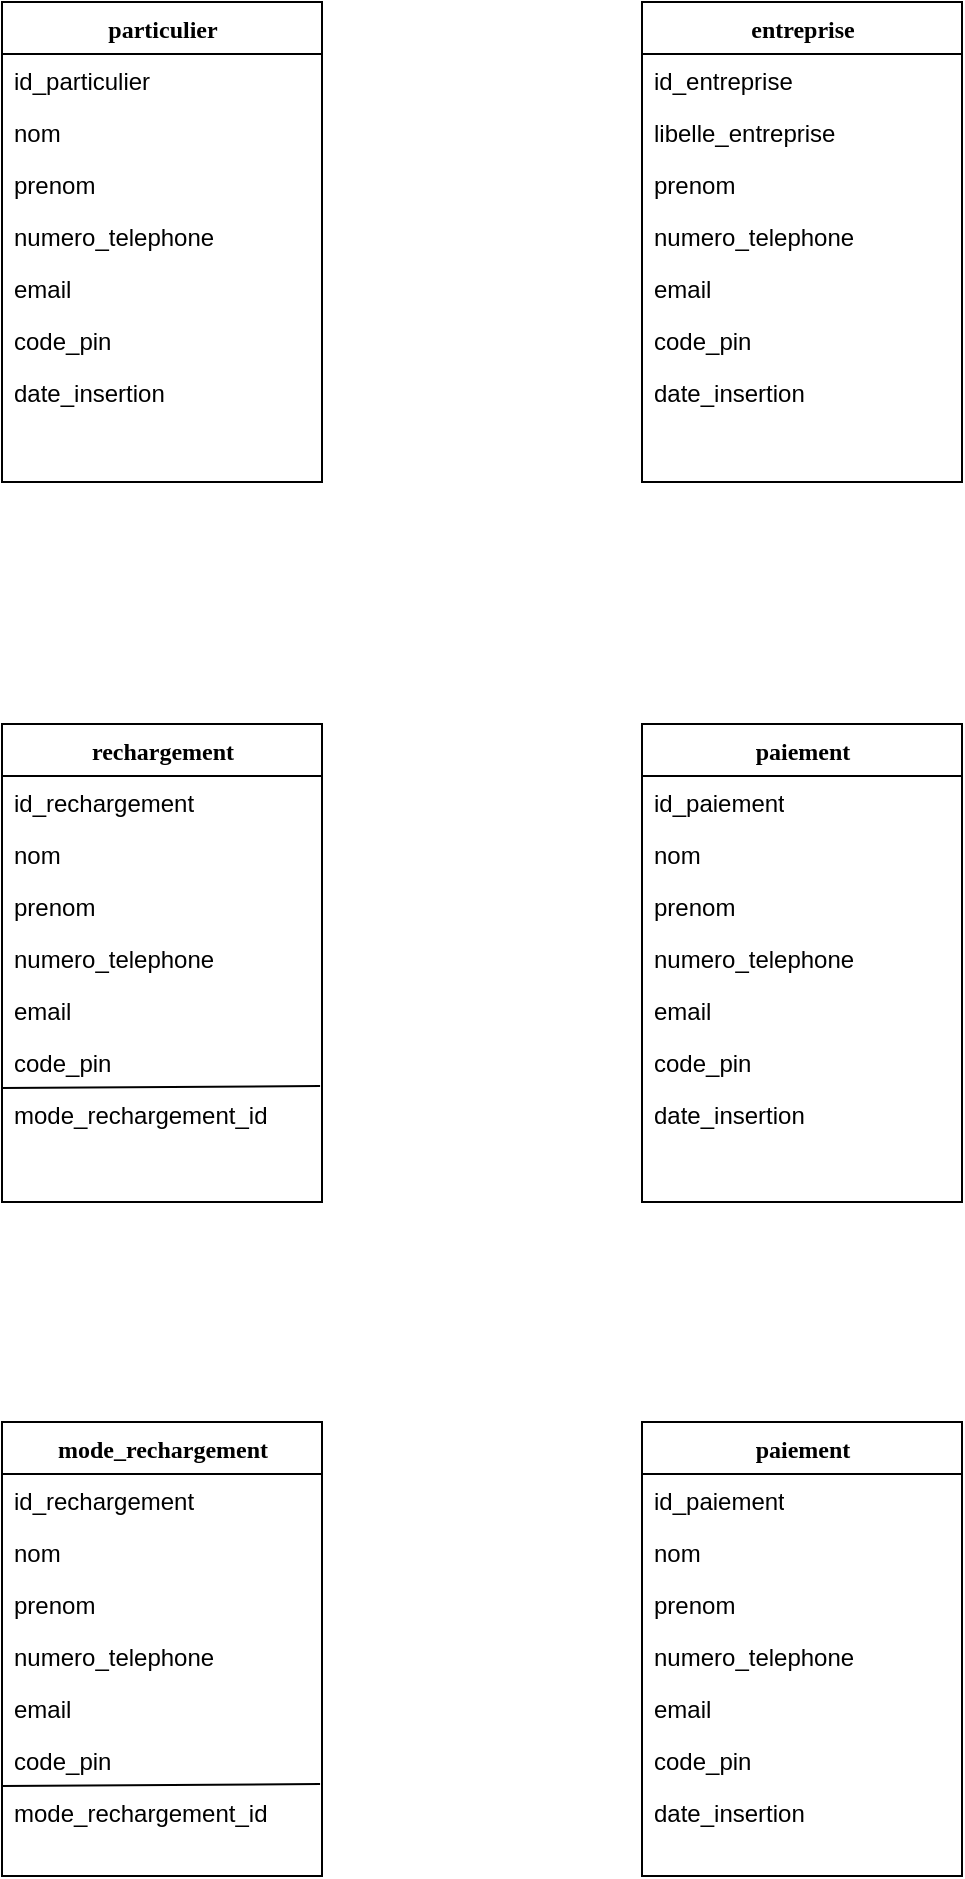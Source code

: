 <mxfile version="20.0.3" type="github">
  <diagram name="Page-1" id="9f46799a-70d6-7492-0946-bef42562c5a5">
    <mxGraphModel dx="1185" dy="662" grid="1" gridSize="10" guides="1" tooltips="1" connect="1" arrows="1" fold="1" page="1" pageScale="1" pageWidth="1700" pageHeight="1100" background="none" math="0" shadow="0">
      <root>
        <mxCell id="0" />
        <mxCell id="1" parent="0" />
        <mxCell id="78961159f06e98e8-17" value="particulier" style="swimlane;html=1;fontStyle=1;align=center;verticalAlign=top;childLayout=stackLayout;horizontal=1;startSize=26;horizontalStack=0;resizeParent=1;resizeLast=0;collapsible=1;marginBottom=0;swimlaneFillColor=#ffffff;rounded=0;shadow=0;comic=0;labelBackgroundColor=none;strokeWidth=1;fillColor=none;fontFamily=Verdana;fontSize=12" parent="1" vertex="1">
          <mxGeometry x="80" y="80" width="160" height="240" as="geometry" />
        </mxCell>
        <mxCell id="78961159f06e98e8-21" value="id_particulier&lt;br&gt;" style="text;html=1;strokeColor=none;fillColor=none;align=left;verticalAlign=top;spacingLeft=4;spacingRight=4;whiteSpace=wrap;overflow=hidden;rotatable=0;points=[[0,0.5],[1,0.5]];portConstraint=eastwest;" parent="78961159f06e98e8-17" vertex="1">
          <mxGeometry y="26" width="160" height="26" as="geometry" />
        </mxCell>
        <mxCell id="78961159f06e98e8-23" value="nom&lt;br&gt;" style="text;html=1;strokeColor=none;fillColor=none;align=left;verticalAlign=top;spacingLeft=4;spacingRight=4;whiteSpace=wrap;overflow=hidden;rotatable=0;points=[[0,0.5],[1,0.5]];portConstraint=eastwest;" parent="78961159f06e98e8-17" vertex="1">
          <mxGeometry y="52" width="160" height="26" as="geometry" />
        </mxCell>
        <mxCell id="78961159f06e98e8-25" value="prenom&lt;br&gt;" style="text;html=1;strokeColor=none;fillColor=none;align=left;verticalAlign=top;spacingLeft=4;spacingRight=4;whiteSpace=wrap;overflow=hidden;rotatable=0;points=[[0,0.5],[1,0.5]];portConstraint=eastwest;" parent="78961159f06e98e8-17" vertex="1">
          <mxGeometry y="78" width="160" height="26" as="geometry" />
        </mxCell>
        <mxCell id="78961159f06e98e8-26" value="numero_telephone" style="text;html=1;strokeColor=none;fillColor=none;align=left;verticalAlign=top;spacingLeft=4;spacingRight=4;whiteSpace=wrap;overflow=hidden;rotatable=0;points=[[0,0.5],[1,0.5]];portConstraint=eastwest;" parent="78961159f06e98e8-17" vertex="1">
          <mxGeometry y="104" width="160" height="26" as="geometry" />
        </mxCell>
        <mxCell id="78961159f06e98e8-24" value="email" style="text;html=1;strokeColor=none;fillColor=none;align=left;verticalAlign=top;spacingLeft=4;spacingRight=4;whiteSpace=wrap;overflow=hidden;rotatable=0;points=[[0,0.5],[1,0.5]];portConstraint=eastwest;" parent="78961159f06e98e8-17" vertex="1">
          <mxGeometry y="130" width="160" height="26" as="geometry" />
        </mxCell>
        <mxCell id="0GM9AFThpSFAm7wlN8kI-1" value="code_pin" style="text;html=1;strokeColor=none;fillColor=none;align=left;verticalAlign=top;spacingLeft=4;spacingRight=4;whiteSpace=wrap;overflow=hidden;rotatable=0;points=[[0,0.5],[1,0.5]];portConstraint=eastwest;" vertex="1" parent="78961159f06e98e8-17">
          <mxGeometry y="156" width="160" height="26" as="geometry" />
        </mxCell>
        <mxCell id="0GM9AFThpSFAm7wlN8kI-2" value="date_insertion&lt;br&gt;" style="text;html=1;strokeColor=none;fillColor=none;align=left;verticalAlign=top;spacingLeft=4;spacingRight=4;whiteSpace=wrap;overflow=hidden;rotatable=0;points=[[0,0.5],[1,0.5]];portConstraint=eastwest;" vertex="1" parent="78961159f06e98e8-17">
          <mxGeometry y="182" width="160" height="26" as="geometry" />
        </mxCell>
        <mxCell id="0GM9AFThpSFAm7wlN8kI-3" value="entreprise" style="swimlane;html=1;fontStyle=1;align=center;verticalAlign=top;childLayout=stackLayout;horizontal=1;startSize=26;horizontalStack=0;resizeParent=1;resizeLast=0;collapsible=1;marginBottom=0;swimlaneFillColor=#ffffff;rounded=0;shadow=0;comic=0;labelBackgroundColor=none;strokeWidth=1;fillColor=none;fontFamily=Verdana;fontSize=12" vertex="1" parent="1">
          <mxGeometry x="400" y="80" width="160" height="240" as="geometry" />
        </mxCell>
        <mxCell id="0GM9AFThpSFAm7wlN8kI-4" value="id_entreprise" style="text;html=1;strokeColor=none;fillColor=none;align=left;verticalAlign=top;spacingLeft=4;spacingRight=4;whiteSpace=wrap;overflow=hidden;rotatable=0;points=[[0,0.5],[1,0.5]];portConstraint=eastwest;" vertex="1" parent="0GM9AFThpSFAm7wlN8kI-3">
          <mxGeometry y="26" width="160" height="26" as="geometry" />
        </mxCell>
        <mxCell id="0GM9AFThpSFAm7wlN8kI-5" value="libelle_entreprise" style="text;html=1;strokeColor=none;fillColor=none;align=left;verticalAlign=top;spacingLeft=4;spacingRight=4;whiteSpace=wrap;overflow=hidden;rotatable=0;points=[[0,0.5],[1,0.5]];portConstraint=eastwest;" vertex="1" parent="0GM9AFThpSFAm7wlN8kI-3">
          <mxGeometry y="52" width="160" height="26" as="geometry" />
        </mxCell>
        <mxCell id="0GM9AFThpSFAm7wlN8kI-6" value="prenom&lt;br&gt;" style="text;html=1;strokeColor=none;fillColor=none;align=left;verticalAlign=top;spacingLeft=4;spacingRight=4;whiteSpace=wrap;overflow=hidden;rotatable=0;points=[[0,0.5],[1,0.5]];portConstraint=eastwest;" vertex="1" parent="0GM9AFThpSFAm7wlN8kI-3">
          <mxGeometry y="78" width="160" height="26" as="geometry" />
        </mxCell>
        <mxCell id="0GM9AFThpSFAm7wlN8kI-7" value="numero_telephone" style="text;html=1;strokeColor=none;fillColor=none;align=left;verticalAlign=top;spacingLeft=4;spacingRight=4;whiteSpace=wrap;overflow=hidden;rotatable=0;points=[[0,0.5],[1,0.5]];portConstraint=eastwest;" vertex="1" parent="0GM9AFThpSFAm7wlN8kI-3">
          <mxGeometry y="104" width="160" height="26" as="geometry" />
        </mxCell>
        <mxCell id="0GM9AFThpSFAm7wlN8kI-8" value="email" style="text;html=1;strokeColor=none;fillColor=none;align=left;verticalAlign=top;spacingLeft=4;spacingRight=4;whiteSpace=wrap;overflow=hidden;rotatable=0;points=[[0,0.5],[1,0.5]];portConstraint=eastwest;" vertex="1" parent="0GM9AFThpSFAm7wlN8kI-3">
          <mxGeometry y="130" width="160" height="26" as="geometry" />
        </mxCell>
        <mxCell id="0GM9AFThpSFAm7wlN8kI-9" value="code_pin" style="text;html=1;strokeColor=none;fillColor=none;align=left;verticalAlign=top;spacingLeft=4;spacingRight=4;whiteSpace=wrap;overflow=hidden;rotatable=0;points=[[0,0.5],[1,0.5]];portConstraint=eastwest;" vertex="1" parent="0GM9AFThpSFAm7wlN8kI-3">
          <mxGeometry y="156" width="160" height="26" as="geometry" />
        </mxCell>
        <mxCell id="0GM9AFThpSFAm7wlN8kI-10" value="date_insertion&lt;br&gt;" style="text;html=1;strokeColor=none;fillColor=none;align=left;verticalAlign=top;spacingLeft=4;spacingRight=4;whiteSpace=wrap;overflow=hidden;rotatable=0;points=[[0,0.5],[1,0.5]];portConstraint=eastwest;" vertex="1" parent="0GM9AFThpSFAm7wlN8kI-3">
          <mxGeometry y="182" width="160" height="26" as="geometry" />
        </mxCell>
        <mxCell id="0GM9AFThpSFAm7wlN8kI-11" value="rechargement" style="swimlane;html=1;fontStyle=1;align=center;verticalAlign=top;childLayout=stackLayout;horizontal=1;startSize=26;horizontalStack=0;resizeParent=1;resizeLast=0;collapsible=1;marginBottom=0;swimlaneFillColor=#ffffff;rounded=0;shadow=0;comic=0;labelBackgroundColor=none;strokeWidth=1;fillColor=none;fontFamily=Verdana;fontSize=12" vertex="1" parent="1">
          <mxGeometry x="80" y="441" width="160" height="239" as="geometry" />
        </mxCell>
        <mxCell id="0GM9AFThpSFAm7wlN8kI-12" value="id_rechargement" style="text;html=1;strokeColor=none;fillColor=none;align=left;verticalAlign=top;spacingLeft=4;spacingRight=4;whiteSpace=wrap;overflow=hidden;rotatable=0;points=[[0,0.5],[1,0.5]];portConstraint=eastwest;" vertex="1" parent="0GM9AFThpSFAm7wlN8kI-11">
          <mxGeometry y="26" width="160" height="26" as="geometry" />
        </mxCell>
        <mxCell id="0GM9AFThpSFAm7wlN8kI-13" value="nom&lt;br&gt;" style="text;html=1;strokeColor=none;fillColor=none;align=left;verticalAlign=top;spacingLeft=4;spacingRight=4;whiteSpace=wrap;overflow=hidden;rotatable=0;points=[[0,0.5],[1,0.5]];portConstraint=eastwest;" vertex="1" parent="0GM9AFThpSFAm7wlN8kI-11">
          <mxGeometry y="52" width="160" height="26" as="geometry" />
        </mxCell>
        <mxCell id="0GM9AFThpSFAm7wlN8kI-14" value="prenom&lt;br&gt;" style="text;html=1;strokeColor=none;fillColor=none;align=left;verticalAlign=top;spacingLeft=4;spacingRight=4;whiteSpace=wrap;overflow=hidden;rotatable=0;points=[[0,0.5],[1,0.5]];portConstraint=eastwest;" vertex="1" parent="0GM9AFThpSFAm7wlN8kI-11">
          <mxGeometry y="78" width="160" height="26" as="geometry" />
        </mxCell>
        <mxCell id="0GM9AFThpSFAm7wlN8kI-15" value="numero_telephone" style="text;html=1;strokeColor=none;fillColor=none;align=left;verticalAlign=top;spacingLeft=4;spacingRight=4;whiteSpace=wrap;overflow=hidden;rotatable=0;points=[[0,0.5],[1,0.5]];portConstraint=eastwest;" vertex="1" parent="0GM9AFThpSFAm7wlN8kI-11">
          <mxGeometry y="104" width="160" height="26" as="geometry" />
        </mxCell>
        <mxCell id="0GM9AFThpSFAm7wlN8kI-16" value="email" style="text;html=1;strokeColor=none;fillColor=none;align=left;verticalAlign=top;spacingLeft=4;spacingRight=4;whiteSpace=wrap;overflow=hidden;rotatable=0;points=[[0,0.5],[1,0.5]];portConstraint=eastwest;" vertex="1" parent="0GM9AFThpSFAm7wlN8kI-11">
          <mxGeometry y="130" width="160" height="26" as="geometry" />
        </mxCell>
        <mxCell id="0GM9AFThpSFAm7wlN8kI-27" value="" style="endArrow=none;html=1;rounded=0;entryX=0.994;entryY=0.962;entryDx=0;entryDy=0;entryPerimeter=0;" edge="1" parent="0GM9AFThpSFAm7wlN8kI-11" target="0GM9AFThpSFAm7wlN8kI-17">
          <mxGeometry width="50" height="50" relative="1" as="geometry">
            <mxPoint y="182" as="sourcePoint" />
            <mxPoint x="270" y="82" as="targetPoint" />
          </mxGeometry>
        </mxCell>
        <mxCell id="0GM9AFThpSFAm7wlN8kI-17" value="code_pin" style="text;html=1;strokeColor=none;fillColor=none;align=left;verticalAlign=top;spacingLeft=4;spacingRight=4;whiteSpace=wrap;overflow=hidden;rotatable=0;points=[[0,0.5],[1,0.5]];portConstraint=eastwest;" vertex="1" parent="0GM9AFThpSFAm7wlN8kI-11">
          <mxGeometry y="156" width="160" height="26" as="geometry" />
        </mxCell>
        <mxCell id="0GM9AFThpSFAm7wlN8kI-28" value="mode_rechargement_id" style="text;html=1;strokeColor=none;fillColor=none;align=left;verticalAlign=top;spacingLeft=4;spacingRight=4;whiteSpace=wrap;overflow=hidden;rotatable=0;points=[[0,0.5],[1,0.5]];portConstraint=eastwest;" vertex="1" parent="0GM9AFThpSFAm7wlN8kI-11">
          <mxGeometry y="182" width="160" height="26" as="geometry" />
        </mxCell>
        <mxCell id="0GM9AFThpSFAm7wlN8kI-19" value="paiement" style="swimlane;html=1;fontStyle=1;align=center;verticalAlign=top;childLayout=stackLayout;horizontal=1;startSize=26;horizontalStack=0;resizeParent=1;resizeLast=0;collapsible=1;marginBottom=0;swimlaneFillColor=#ffffff;rounded=0;shadow=0;comic=0;labelBackgroundColor=none;strokeWidth=1;fillColor=none;fontFamily=Verdana;fontSize=12" vertex="1" parent="1">
          <mxGeometry x="400" y="441" width="160" height="239" as="geometry" />
        </mxCell>
        <mxCell id="0GM9AFThpSFAm7wlN8kI-20" value="id_paiement" style="text;html=1;strokeColor=none;fillColor=none;align=left;verticalAlign=top;spacingLeft=4;spacingRight=4;whiteSpace=wrap;overflow=hidden;rotatable=0;points=[[0,0.5],[1,0.5]];portConstraint=eastwest;" vertex="1" parent="0GM9AFThpSFAm7wlN8kI-19">
          <mxGeometry y="26" width="160" height="26" as="geometry" />
        </mxCell>
        <mxCell id="0GM9AFThpSFAm7wlN8kI-21" value="nom&lt;br&gt;" style="text;html=1;strokeColor=none;fillColor=none;align=left;verticalAlign=top;spacingLeft=4;spacingRight=4;whiteSpace=wrap;overflow=hidden;rotatable=0;points=[[0,0.5],[1,0.5]];portConstraint=eastwest;" vertex="1" parent="0GM9AFThpSFAm7wlN8kI-19">
          <mxGeometry y="52" width="160" height="26" as="geometry" />
        </mxCell>
        <mxCell id="0GM9AFThpSFAm7wlN8kI-22" value="prenom&lt;br&gt;" style="text;html=1;strokeColor=none;fillColor=none;align=left;verticalAlign=top;spacingLeft=4;spacingRight=4;whiteSpace=wrap;overflow=hidden;rotatable=0;points=[[0,0.5],[1,0.5]];portConstraint=eastwest;" vertex="1" parent="0GM9AFThpSFAm7wlN8kI-19">
          <mxGeometry y="78" width="160" height="26" as="geometry" />
        </mxCell>
        <mxCell id="0GM9AFThpSFAm7wlN8kI-23" value="numero_telephone" style="text;html=1;strokeColor=none;fillColor=none;align=left;verticalAlign=top;spacingLeft=4;spacingRight=4;whiteSpace=wrap;overflow=hidden;rotatable=0;points=[[0,0.5],[1,0.5]];portConstraint=eastwest;" vertex="1" parent="0GM9AFThpSFAm7wlN8kI-19">
          <mxGeometry y="104" width="160" height="26" as="geometry" />
        </mxCell>
        <mxCell id="0GM9AFThpSFAm7wlN8kI-24" value="email" style="text;html=1;strokeColor=none;fillColor=none;align=left;verticalAlign=top;spacingLeft=4;spacingRight=4;whiteSpace=wrap;overflow=hidden;rotatable=0;points=[[0,0.5],[1,0.5]];portConstraint=eastwest;" vertex="1" parent="0GM9AFThpSFAm7wlN8kI-19">
          <mxGeometry y="130" width="160" height="26" as="geometry" />
        </mxCell>
        <mxCell id="0GM9AFThpSFAm7wlN8kI-25" value="code_pin" style="text;html=1;strokeColor=none;fillColor=none;align=left;verticalAlign=top;spacingLeft=4;spacingRight=4;whiteSpace=wrap;overflow=hidden;rotatable=0;points=[[0,0.5],[1,0.5]];portConstraint=eastwest;" vertex="1" parent="0GM9AFThpSFAm7wlN8kI-19">
          <mxGeometry y="156" width="160" height="26" as="geometry" />
        </mxCell>
        <mxCell id="0GM9AFThpSFAm7wlN8kI-26" value="date_insertion&lt;br&gt;" style="text;html=1;strokeColor=none;fillColor=none;align=left;verticalAlign=top;spacingLeft=4;spacingRight=4;whiteSpace=wrap;overflow=hidden;rotatable=0;points=[[0,0.5],[1,0.5]];portConstraint=eastwest;" vertex="1" parent="0GM9AFThpSFAm7wlN8kI-19">
          <mxGeometry y="182" width="160" height="26" as="geometry" />
        </mxCell>
        <mxCell id="0GM9AFThpSFAm7wlN8kI-29" value="mode_rechargement" style="swimlane;html=1;fontStyle=1;align=center;verticalAlign=top;childLayout=stackLayout;horizontal=1;startSize=26;horizontalStack=0;resizeParent=1;resizeLast=0;collapsible=1;marginBottom=0;swimlaneFillColor=#ffffff;rounded=0;shadow=0;comic=0;labelBackgroundColor=none;strokeWidth=1;fillColor=none;fontFamily=Verdana;fontSize=12" vertex="1" parent="1">
          <mxGeometry x="80" y="790" width="160" height="227" as="geometry" />
        </mxCell>
        <mxCell id="0GM9AFThpSFAm7wlN8kI-30" value="id_rechargement" style="text;html=1;strokeColor=none;fillColor=none;align=left;verticalAlign=top;spacingLeft=4;spacingRight=4;whiteSpace=wrap;overflow=hidden;rotatable=0;points=[[0,0.5],[1,0.5]];portConstraint=eastwest;" vertex="1" parent="0GM9AFThpSFAm7wlN8kI-29">
          <mxGeometry y="26" width="160" height="26" as="geometry" />
        </mxCell>
        <mxCell id="0GM9AFThpSFAm7wlN8kI-31" value="nom&lt;br&gt;" style="text;html=1;strokeColor=none;fillColor=none;align=left;verticalAlign=top;spacingLeft=4;spacingRight=4;whiteSpace=wrap;overflow=hidden;rotatable=0;points=[[0,0.5],[1,0.5]];portConstraint=eastwest;" vertex="1" parent="0GM9AFThpSFAm7wlN8kI-29">
          <mxGeometry y="52" width="160" height="26" as="geometry" />
        </mxCell>
        <mxCell id="0GM9AFThpSFAm7wlN8kI-32" value="prenom&lt;br&gt;" style="text;html=1;strokeColor=none;fillColor=none;align=left;verticalAlign=top;spacingLeft=4;spacingRight=4;whiteSpace=wrap;overflow=hidden;rotatable=0;points=[[0,0.5],[1,0.5]];portConstraint=eastwest;" vertex="1" parent="0GM9AFThpSFAm7wlN8kI-29">
          <mxGeometry y="78" width="160" height="26" as="geometry" />
        </mxCell>
        <mxCell id="0GM9AFThpSFAm7wlN8kI-33" value="numero_telephone" style="text;html=1;strokeColor=none;fillColor=none;align=left;verticalAlign=top;spacingLeft=4;spacingRight=4;whiteSpace=wrap;overflow=hidden;rotatable=0;points=[[0,0.5],[1,0.5]];portConstraint=eastwest;" vertex="1" parent="0GM9AFThpSFAm7wlN8kI-29">
          <mxGeometry y="104" width="160" height="26" as="geometry" />
        </mxCell>
        <mxCell id="0GM9AFThpSFAm7wlN8kI-34" value="email" style="text;html=1;strokeColor=none;fillColor=none;align=left;verticalAlign=top;spacingLeft=4;spacingRight=4;whiteSpace=wrap;overflow=hidden;rotatable=0;points=[[0,0.5],[1,0.5]];portConstraint=eastwest;" vertex="1" parent="0GM9AFThpSFAm7wlN8kI-29">
          <mxGeometry y="130" width="160" height="26" as="geometry" />
        </mxCell>
        <mxCell id="0GM9AFThpSFAm7wlN8kI-35" value="" style="endArrow=none;html=1;rounded=0;entryX=0.994;entryY=0.962;entryDx=0;entryDy=0;entryPerimeter=0;" edge="1" parent="0GM9AFThpSFAm7wlN8kI-29" target="0GM9AFThpSFAm7wlN8kI-36">
          <mxGeometry width="50" height="50" relative="1" as="geometry">
            <mxPoint y="182" as="sourcePoint" />
            <mxPoint x="270" y="82" as="targetPoint" />
          </mxGeometry>
        </mxCell>
        <mxCell id="0GM9AFThpSFAm7wlN8kI-36" value="code_pin" style="text;html=1;strokeColor=none;fillColor=none;align=left;verticalAlign=top;spacingLeft=4;spacingRight=4;whiteSpace=wrap;overflow=hidden;rotatable=0;points=[[0,0.5],[1,0.5]];portConstraint=eastwest;" vertex="1" parent="0GM9AFThpSFAm7wlN8kI-29">
          <mxGeometry y="156" width="160" height="26" as="geometry" />
        </mxCell>
        <mxCell id="0GM9AFThpSFAm7wlN8kI-37" value="mode_rechargement_id" style="text;html=1;strokeColor=none;fillColor=none;align=left;verticalAlign=top;spacingLeft=4;spacingRight=4;whiteSpace=wrap;overflow=hidden;rotatable=0;points=[[0,0.5],[1,0.5]];portConstraint=eastwest;" vertex="1" parent="0GM9AFThpSFAm7wlN8kI-29">
          <mxGeometry y="182" width="160" height="26" as="geometry" />
        </mxCell>
        <mxCell id="0GM9AFThpSFAm7wlN8kI-38" value="paiement" style="swimlane;html=1;fontStyle=1;align=center;verticalAlign=top;childLayout=stackLayout;horizontal=1;startSize=26;horizontalStack=0;resizeParent=1;resizeLast=0;collapsible=1;marginBottom=0;swimlaneFillColor=#ffffff;rounded=0;shadow=0;comic=0;labelBackgroundColor=none;strokeWidth=1;fillColor=none;fontFamily=Verdana;fontSize=12" vertex="1" parent="1">
          <mxGeometry x="400" y="790" width="160" height="227" as="geometry" />
        </mxCell>
        <mxCell id="0GM9AFThpSFAm7wlN8kI-39" value="id_paiement" style="text;html=1;strokeColor=none;fillColor=none;align=left;verticalAlign=top;spacingLeft=4;spacingRight=4;whiteSpace=wrap;overflow=hidden;rotatable=0;points=[[0,0.5],[1,0.5]];portConstraint=eastwest;" vertex="1" parent="0GM9AFThpSFAm7wlN8kI-38">
          <mxGeometry y="26" width="160" height="26" as="geometry" />
        </mxCell>
        <mxCell id="0GM9AFThpSFAm7wlN8kI-40" value="nom&lt;br&gt;" style="text;html=1;strokeColor=none;fillColor=none;align=left;verticalAlign=top;spacingLeft=4;spacingRight=4;whiteSpace=wrap;overflow=hidden;rotatable=0;points=[[0,0.5],[1,0.5]];portConstraint=eastwest;" vertex="1" parent="0GM9AFThpSFAm7wlN8kI-38">
          <mxGeometry y="52" width="160" height="26" as="geometry" />
        </mxCell>
        <mxCell id="0GM9AFThpSFAm7wlN8kI-41" value="prenom&lt;br&gt;" style="text;html=1;strokeColor=none;fillColor=none;align=left;verticalAlign=top;spacingLeft=4;spacingRight=4;whiteSpace=wrap;overflow=hidden;rotatable=0;points=[[0,0.5],[1,0.5]];portConstraint=eastwest;" vertex="1" parent="0GM9AFThpSFAm7wlN8kI-38">
          <mxGeometry y="78" width="160" height="26" as="geometry" />
        </mxCell>
        <mxCell id="0GM9AFThpSFAm7wlN8kI-42" value="numero_telephone" style="text;html=1;strokeColor=none;fillColor=none;align=left;verticalAlign=top;spacingLeft=4;spacingRight=4;whiteSpace=wrap;overflow=hidden;rotatable=0;points=[[0,0.5],[1,0.5]];portConstraint=eastwest;" vertex="1" parent="0GM9AFThpSFAm7wlN8kI-38">
          <mxGeometry y="104" width="160" height="26" as="geometry" />
        </mxCell>
        <mxCell id="0GM9AFThpSFAm7wlN8kI-43" value="email" style="text;html=1;strokeColor=none;fillColor=none;align=left;verticalAlign=top;spacingLeft=4;spacingRight=4;whiteSpace=wrap;overflow=hidden;rotatable=0;points=[[0,0.5],[1,0.5]];portConstraint=eastwest;" vertex="1" parent="0GM9AFThpSFAm7wlN8kI-38">
          <mxGeometry y="130" width="160" height="26" as="geometry" />
        </mxCell>
        <mxCell id="0GM9AFThpSFAm7wlN8kI-44" value="code_pin" style="text;html=1;strokeColor=none;fillColor=none;align=left;verticalAlign=top;spacingLeft=4;spacingRight=4;whiteSpace=wrap;overflow=hidden;rotatable=0;points=[[0,0.5],[1,0.5]];portConstraint=eastwest;" vertex="1" parent="0GM9AFThpSFAm7wlN8kI-38">
          <mxGeometry y="156" width="160" height="26" as="geometry" />
        </mxCell>
        <mxCell id="0GM9AFThpSFAm7wlN8kI-45" value="date_insertion&lt;br&gt;" style="text;html=1;strokeColor=none;fillColor=none;align=left;verticalAlign=top;spacingLeft=4;spacingRight=4;whiteSpace=wrap;overflow=hidden;rotatable=0;points=[[0,0.5],[1,0.5]];portConstraint=eastwest;" vertex="1" parent="0GM9AFThpSFAm7wlN8kI-38">
          <mxGeometry y="182" width="160" height="26" as="geometry" />
        </mxCell>
      </root>
    </mxGraphModel>
  </diagram>
</mxfile>
